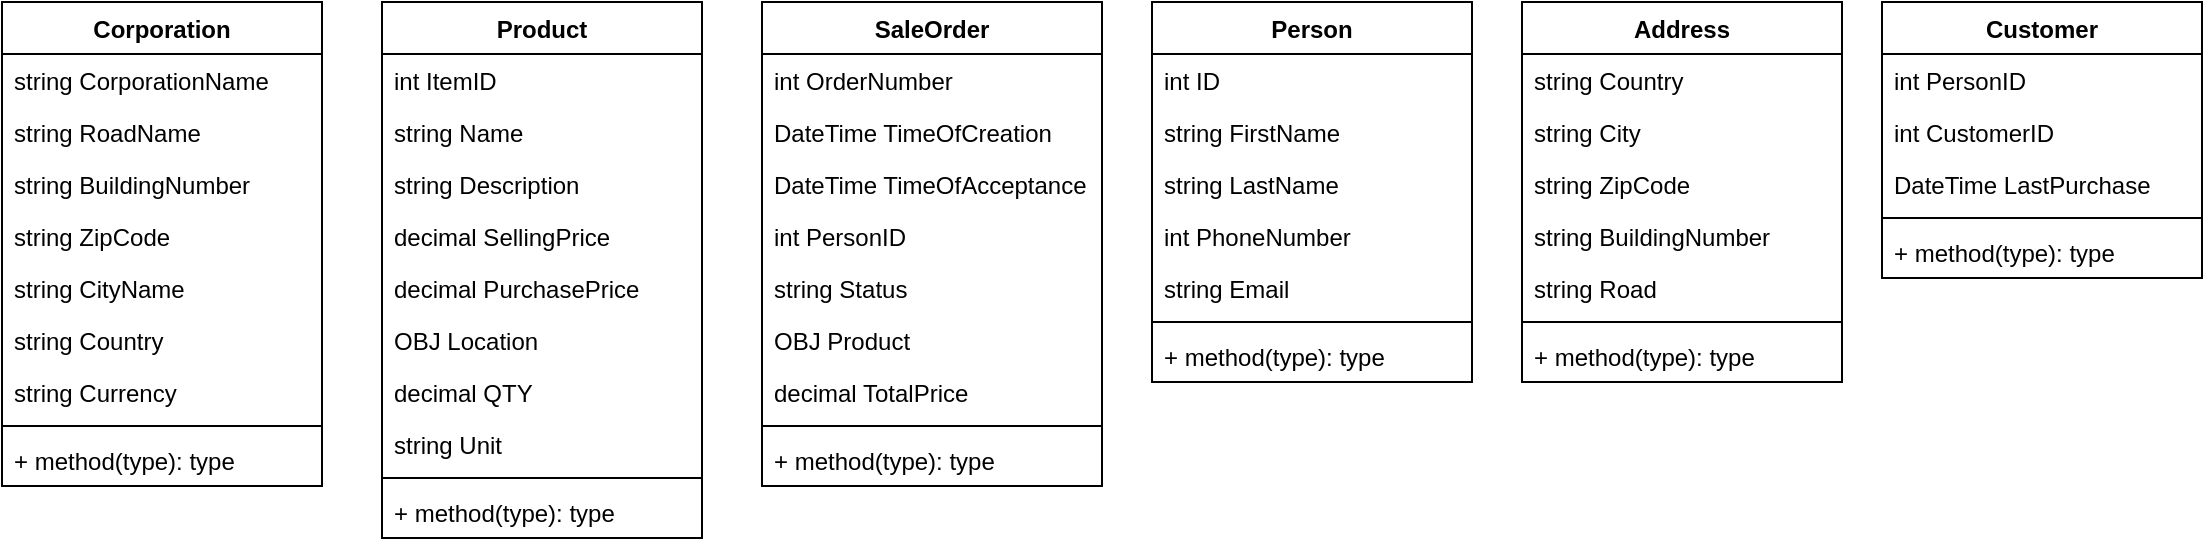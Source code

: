 <mxfile>
    <diagram name="Page-1" id="e7e014a7-5840-1c2e-5031-d8a46d1fe8dd">
        <mxGraphModel dx="821" dy="368" grid="1" gridSize="10" guides="1" tooltips="1" connect="1" arrows="1" fold="1" page="1" pageScale="1" pageWidth="1169" pageHeight="826" background="none" math="0" shadow="0">
            <root>
                <mxCell id="0"/>
                <mxCell id="1" parent="0"/>
                <mxCell id="sadiETQcaKYxQHdvcYxY-53" value="Customer" style="swimlane;fontStyle=1;align=center;verticalAlign=top;childLayout=stackLayout;horizontal=1;startSize=26;horizontalStack=0;resizeParent=1;resizeParentMax=0;resizeLast=0;collapsible=1;marginBottom=0;" parent="1" vertex="1">
                    <mxGeometry x="950" y="10" width="160" height="138" as="geometry"/>
                </mxCell>
                <mxCell id="sadiETQcaKYxQHdvcYxY-54" value="int PersonID" style="text;strokeColor=none;fillColor=none;align=left;verticalAlign=top;spacingLeft=4;spacingRight=4;overflow=hidden;rotatable=0;points=[[0,0.5],[1,0.5]];portConstraint=eastwest;" parent="sadiETQcaKYxQHdvcYxY-53" vertex="1">
                    <mxGeometry y="26" width="160" height="26" as="geometry"/>
                </mxCell>
                <mxCell id="sadiETQcaKYxQHdvcYxY-127" value="int CustomerID&#10;" style="text;strokeColor=none;fillColor=none;align=left;verticalAlign=top;spacingLeft=4;spacingRight=4;overflow=hidden;rotatable=0;points=[[0,0.5],[1,0.5]];portConstraint=eastwest;" parent="sadiETQcaKYxQHdvcYxY-53" vertex="1">
                    <mxGeometry y="52" width="160" height="26" as="geometry"/>
                </mxCell>
                <mxCell id="sadiETQcaKYxQHdvcYxY-124" value="DateTime LastPurchase" style="text;strokeColor=none;fillColor=none;align=left;verticalAlign=top;spacingLeft=4;spacingRight=4;overflow=hidden;rotatable=0;points=[[0,0.5],[1,0.5]];portConstraint=eastwest;" parent="sadiETQcaKYxQHdvcYxY-53" vertex="1">
                    <mxGeometry y="78" width="160" height="26" as="geometry"/>
                </mxCell>
                <mxCell id="sadiETQcaKYxQHdvcYxY-55" value="" style="line;strokeWidth=1;fillColor=none;align=left;verticalAlign=middle;spacingTop=-1;spacingLeft=3;spacingRight=3;rotatable=0;labelPosition=right;points=[];portConstraint=eastwest;" parent="sadiETQcaKYxQHdvcYxY-53" vertex="1">
                    <mxGeometry y="104" width="160" height="8" as="geometry"/>
                </mxCell>
                <mxCell id="sadiETQcaKYxQHdvcYxY-56" value="+ method(type): type" style="text;strokeColor=none;fillColor=none;align=left;verticalAlign=top;spacingLeft=4;spacingRight=4;overflow=hidden;rotatable=0;points=[[0,0.5],[1,0.5]];portConstraint=eastwest;" parent="sadiETQcaKYxQHdvcYxY-53" vertex="1">
                    <mxGeometry y="112" width="160" height="26" as="geometry"/>
                </mxCell>
                <mxCell id="sadiETQcaKYxQHdvcYxY-61" value="SaleOrder" style="swimlane;fontStyle=1;align=center;verticalAlign=top;childLayout=stackLayout;horizontal=1;startSize=26;horizontalStack=0;resizeParent=1;resizeParentMax=0;resizeLast=0;collapsible=1;marginBottom=0;" parent="1" vertex="1">
                    <mxGeometry x="390" y="10" width="170" height="242" as="geometry"/>
                </mxCell>
                <mxCell id="sadiETQcaKYxQHdvcYxY-62" value="int OrderNumber" style="text;strokeColor=none;fillColor=none;align=left;verticalAlign=top;spacingLeft=4;spacingRight=4;overflow=hidden;rotatable=0;points=[[0,0.5],[1,0.5]];portConstraint=eastwest;" parent="sadiETQcaKYxQHdvcYxY-61" vertex="1">
                    <mxGeometry y="26" width="170" height="26" as="geometry"/>
                </mxCell>
                <mxCell id="sadiETQcaKYxQHdvcYxY-99" value="DateTime TimeOfCreation" style="text;strokeColor=none;fillColor=none;align=left;verticalAlign=top;spacingLeft=4;spacingRight=4;overflow=hidden;rotatable=0;points=[[0,0.5],[1,0.5]];portConstraint=eastwest;" parent="sadiETQcaKYxQHdvcYxY-61" vertex="1">
                    <mxGeometry y="52" width="170" height="26" as="geometry"/>
                </mxCell>
                <mxCell id="sadiETQcaKYxQHdvcYxY-100" value="DateTime TimeOfAcceptance" style="text;strokeColor=none;fillColor=none;align=left;verticalAlign=top;spacingLeft=4;spacingRight=4;overflow=hidden;rotatable=0;points=[[0,0.5],[1,0.5]];portConstraint=eastwest;" parent="sadiETQcaKYxQHdvcYxY-61" vertex="1">
                    <mxGeometry y="78" width="170" height="26" as="geometry"/>
                </mxCell>
                <mxCell id="sadiETQcaKYxQHdvcYxY-101" value="int PersonID" style="text;strokeColor=none;fillColor=none;align=left;verticalAlign=top;spacingLeft=4;spacingRight=4;overflow=hidden;rotatable=0;points=[[0,0.5],[1,0.5]];portConstraint=eastwest;" parent="sadiETQcaKYxQHdvcYxY-61" vertex="1">
                    <mxGeometry y="104" width="170" height="26" as="geometry"/>
                </mxCell>
                <mxCell id="sadiETQcaKYxQHdvcYxY-102" value="string Status" style="text;strokeColor=none;fillColor=none;align=left;verticalAlign=top;spacingLeft=4;spacingRight=4;overflow=hidden;rotatable=0;points=[[0,0.5],[1,0.5]];portConstraint=eastwest;" parent="sadiETQcaKYxQHdvcYxY-61" vertex="1">
                    <mxGeometry y="130" width="170" height="26" as="geometry"/>
                </mxCell>
                <mxCell id="sadiETQcaKYxQHdvcYxY-128" value="OBJ Product" style="text;strokeColor=none;fillColor=none;align=left;verticalAlign=top;spacingLeft=4;spacingRight=4;overflow=hidden;rotatable=0;points=[[0,0.5],[1,0.5]];portConstraint=eastwest;" parent="sadiETQcaKYxQHdvcYxY-61" vertex="1">
                    <mxGeometry y="156" width="170" height="26" as="geometry"/>
                </mxCell>
                <mxCell id="sadiETQcaKYxQHdvcYxY-129" value="decimal TotalPrice" style="text;strokeColor=none;fillColor=none;align=left;verticalAlign=top;spacingLeft=4;spacingRight=4;overflow=hidden;rotatable=0;points=[[0,0.5],[1,0.5]];portConstraint=eastwest;" parent="sadiETQcaKYxQHdvcYxY-61" vertex="1">
                    <mxGeometry y="182" width="170" height="26" as="geometry"/>
                </mxCell>
                <mxCell id="sadiETQcaKYxQHdvcYxY-63" value="" style="line;strokeWidth=1;fillColor=none;align=left;verticalAlign=middle;spacingTop=-1;spacingLeft=3;spacingRight=3;rotatable=0;labelPosition=right;points=[];portConstraint=eastwest;" parent="sadiETQcaKYxQHdvcYxY-61" vertex="1">
                    <mxGeometry y="208" width="170" height="8" as="geometry"/>
                </mxCell>
                <mxCell id="sadiETQcaKYxQHdvcYxY-64" value="+ method(type): type" style="text;strokeColor=none;fillColor=none;align=left;verticalAlign=top;spacingLeft=4;spacingRight=4;overflow=hidden;rotatable=0;points=[[0,0.5],[1,0.5]];portConstraint=eastwest;" parent="sadiETQcaKYxQHdvcYxY-61" vertex="1">
                    <mxGeometry y="216" width="170" height="26" as="geometry"/>
                </mxCell>
                <mxCell id="sadiETQcaKYxQHdvcYxY-69" value="Address" style="swimlane;fontStyle=1;align=center;verticalAlign=top;childLayout=stackLayout;horizontal=1;startSize=26;horizontalStack=0;resizeParent=1;resizeParentMax=0;resizeLast=0;collapsible=1;marginBottom=0;" parent="1" vertex="1">
                    <mxGeometry x="770" y="10" width="160" height="190" as="geometry"/>
                </mxCell>
                <mxCell id="sadiETQcaKYxQHdvcYxY-118" value="string Country" style="text;strokeColor=none;fillColor=none;align=left;verticalAlign=top;spacingLeft=4;spacingRight=4;overflow=hidden;rotatable=0;points=[[0,0.5],[1,0.5]];portConstraint=eastwest;" parent="sadiETQcaKYxQHdvcYxY-69" vertex="1">
                    <mxGeometry y="26" width="160" height="26" as="geometry"/>
                </mxCell>
                <mxCell id="sadiETQcaKYxQHdvcYxY-117" value="string City" style="text;strokeColor=none;fillColor=none;align=left;verticalAlign=top;spacingLeft=4;spacingRight=4;overflow=hidden;rotatable=0;points=[[0,0.5],[1,0.5]];portConstraint=eastwest;" parent="sadiETQcaKYxQHdvcYxY-69" vertex="1">
                    <mxGeometry y="52" width="160" height="26" as="geometry"/>
                </mxCell>
                <mxCell id="sadiETQcaKYxQHdvcYxY-116" value="string ZipCode" style="text;strokeColor=none;fillColor=none;align=left;verticalAlign=top;spacingLeft=4;spacingRight=4;overflow=hidden;rotatable=0;points=[[0,0.5],[1,0.5]];portConstraint=eastwest;" parent="sadiETQcaKYxQHdvcYxY-69" vertex="1">
                    <mxGeometry y="78" width="160" height="26" as="geometry"/>
                </mxCell>
                <mxCell id="sadiETQcaKYxQHdvcYxY-115" value="string BuildingNumber" style="text;strokeColor=none;fillColor=none;align=left;verticalAlign=top;spacingLeft=4;spacingRight=4;overflow=hidden;rotatable=0;points=[[0,0.5],[1,0.5]];portConstraint=eastwest;" parent="sadiETQcaKYxQHdvcYxY-69" vertex="1">
                    <mxGeometry y="104" width="160" height="26" as="geometry"/>
                </mxCell>
                <mxCell id="sadiETQcaKYxQHdvcYxY-114" value="string Road" style="text;strokeColor=none;fillColor=none;align=left;verticalAlign=top;spacingLeft=4;spacingRight=4;overflow=hidden;rotatable=0;points=[[0,0.5],[1,0.5]];portConstraint=eastwest;" parent="sadiETQcaKYxQHdvcYxY-69" vertex="1">
                    <mxGeometry y="130" width="160" height="26" as="geometry"/>
                </mxCell>
                <mxCell id="sadiETQcaKYxQHdvcYxY-71" value="" style="line;strokeWidth=1;fillColor=none;align=left;verticalAlign=middle;spacingTop=-1;spacingLeft=3;spacingRight=3;rotatable=0;labelPosition=right;points=[];portConstraint=eastwest;" parent="sadiETQcaKYxQHdvcYxY-69" vertex="1">
                    <mxGeometry y="156" width="160" height="8" as="geometry"/>
                </mxCell>
                <mxCell id="sadiETQcaKYxQHdvcYxY-72" value="+ method(type): type" style="text;strokeColor=none;fillColor=none;align=left;verticalAlign=top;spacingLeft=4;spacingRight=4;overflow=hidden;rotatable=0;points=[[0,0.5],[1,0.5]];portConstraint=eastwest;" parent="sadiETQcaKYxQHdvcYxY-69" vertex="1">
                    <mxGeometry y="164" width="160" height="26" as="geometry"/>
                </mxCell>
                <mxCell id="sadiETQcaKYxQHdvcYxY-73" value="Person" style="swimlane;fontStyle=1;align=center;verticalAlign=top;childLayout=stackLayout;horizontal=1;startSize=26;horizontalStack=0;resizeParent=1;resizeParentMax=0;resizeLast=0;collapsible=1;marginBottom=0;" parent="1" vertex="1">
                    <mxGeometry x="585" y="10" width="160" height="190" as="geometry"/>
                </mxCell>
                <mxCell id="sadiETQcaKYxQHdvcYxY-108" value="int ID" style="text;strokeColor=none;fillColor=none;align=left;verticalAlign=top;spacingLeft=4;spacingRight=4;overflow=hidden;rotatable=0;points=[[0,0.5],[1,0.5]];portConstraint=eastwest;" parent="sadiETQcaKYxQHdvcYxY-73" vertex="1">
                    <mxGeometry y="26" width="160" height="26" as="geometry"/>
                </mxCell>
                <mxCell id="sadiETQcaKYxQHdvcYxY-126" value="string FirstName" style="text;strokeColor=none;fillColor=none;align=left;verticalAlign=top;spacingLeft=4;spacingRight=4;overflow=hidden;rotatable=0;points=[[0,0.5],[1,0.5]];portConstraint=eastwest;" parent="sadiETQcaKYxQHdvcYxY-73" vertex="1">
                    <mxGeometry y="52" width="160" height="26" as="geometry"/>
                </mxCell>
                <mxCell id="sadiETQcaKYxQHdvcYxY-109" value="string LastName" style="text;strokeColor=none;fillColor=none;align=left;verticalAlign=top;spacingLeft=4;spacingRight=4;overflow=hidden;rotatable=0;points=[[0,0.5],[1,0.5]];portConstraint=eastwest;" parent="sadiETQcaKYxQHdvcYxY-73" vertex="1">
                    <mxGeometry y="78" width="160" height="26" as="geometry"/>
                </mxCell>
                <mxCell id="sadiETQcaKYxQHdvcYxY-111" value="int PhoneNumber" style="text;strokeColor=none;fillColor=none;align=left;verticalAlign=top;spacingLeft=4;spacingRight=4;overflow=hidden;rotatable=0;points=[[0,0.5],[1,0.5]];portConstraint=eastwest;" parent="sadiETQcaKYxQHdvcYxY-73" vertex="1">
                    <mxGeometry y="104" width="160" height="26" as="geometry"/>
                </mxCell>
                <mxCell id="sadiETQcaKYxQHdvcYxY-112" value="string Email" style="text;strokeColor=none;fillColor=none;align=left;verticalAlign=top;spacingLeft=4;spacingRight=4;overflow=hidden;rotatable=0;points=[[0,0.5],[1,0.5]];portConstraint=eastwest;" parent="sadiETQcaKYxQHdvcYxY-73" vertex="1">
                    <mxGeometry y="130" width="160" height="26" as="geometry"/>
                </mxCell>
                <mxCell id="sadiETQcaKYxQHdvcYxY-75" value="" style="line;strokeWidth=1;fillColor=none;align=left;verticalAlign=middle;spacingTop=-1;spacingLeft=3;spacingRight=3;rotatable=0;labelPosition=right;points=[];portConstraint=eastwest;" parent="sadiETQcaKYxQHdvcYxY-73" vertex="1">
                    <mxGeometry y="156" width="160" height="8" as="geometry"/>
                </mxCell>
                <mxCell id="sadiETQcaKYxQHdvcYxY-76" value="+ method(type): type" style="text;strokeColor=none;fillColor=none;align=left;verticalAlign=top;spacingLeft=4;spacingRight=4;overflow=hidden;rotatable=0;points=[[0,0.5],[1,0.5]];portConstraint=eastwest;" parent="sadiETQcaKYxQHdvcYxY-73" vertex="1">
                    <mxGeometry y="164" width="160" height="26" as="geometry"/>
                </mxCell>
                <mxCell id="sadiETQcaKYxQHdvcYxY-77" value="Product" style="swimlane;fontStyle=1;align=center;verticalAlign=top;childLayout=stackLayout;horizontal=1;startSize=26;horizontalStack=0;resizeParent=1;resizeParentMax=0;resizeLast=0;collapsible=1;marginBottom=0;" parent="1" vertex="1">
                    <mxGeometry x="200" y="10" width="160" height="268" as="geometry"/>
                </mxCell>
                <mxCell id="sadiETQcaKYxQHdvcYxY-78" value="int ItemID" style="text;strokeColor=none;fillColor=none;align=left;verticalAlign=top;spacingLeft=4;spacingRight=4;overflow=hidden;rotatable=0;points=[[0,0.5],[1,0.5]];portConstraint=eastwest;" parent="sadiETQcaKYxQHdvcYxY-77" vertex="1">
                    <mxGeometry y="26" width="160" height="26" as="geometry"/>
                </mxCell>
                <mxCell id="sadiETQcaKYxQHdvcYxY-92" value="string Name" style="text;strokeColor=none;fillColor=none;align=left;verticalAlign=top;spacingLeft=4;spacingRight=4;overflow=hidden;rotatable=0;points=[[0,0.5],[1,0.5]];portConstraint=eastwest;" parent="sadiETQcaKYxQHdvcYxY-77" vertex="1">
                    <mxGeometry y="52" width="160" height="26" as="geometry"/>
                </mxCell>
                <mxCell id="sadiETQcaKYxQHdvcYxY-93" value="string Description" style="text;strokeColor=none;fillColor=none;align=left;verticalAlign=top;spacingLeft=4;spacingRight=4;overflow=hidden;rotatable=0;points=[[0,0.5],[1,0.5]];portConstraint=eastwest;" parent="sadiETQcaKYxQHdvcYxY-77" vertex="1">
                    <mxGeometry y="78" width="160" height="26" as="geometry"/>
                </mxCell>
                <mxCell id="sadiETQcaKYxQHdvcYxY-94" value="decimal SellingPrice" style="text;strokeColor=none;fillColor=none;align=left;verticalAlign=top;spacingLeft=4;spacingRight=4;overflow=hidden;rotatable=0;points=[[0,0.5],[1,0.5]];portConstraint=eastwest;" parent="sadiETQcaKYxQHdvcYxY-77" vertex="1">
                    <mxGeometry y="104" width="160" height="26" as="geometry"/>
                </mxCell>
                <mxCell id="sadiETQcaKYxQHdvcYxY-95" value="decimal PurchasePrice" style="text;strokeColor=none;fillColor=none;align=left;verticalAlign=top;spacingLeft=4;spacingRight=4;overflow=hidden;rotatable=0;points=[[0,0.5],[1,0.5]];portConstraint=eastwest;" parent="sadiETQcaKYxQHdvcYxY-77" vertex="1">
                    <mxGeometry y="130" width="160" height="26" as="geometry"/>
                </mxCell>
                <mxCell id="sadiETQcaKYxQHdvcYxY-96" value="OBJ Location" style="text;strokeColor=none;fillColor=none;align=left;verticalAlign=top;spacingLeft=4;spacingRight=4;overflow=hidden;rotatable=0;points=[[0,0.5],[1,0.5]];portConstraint=eastwest;" parent="sadiETQcaKYxQHdvcYxY-77" vertex="1">
                    <mxGeometry y="156" width="160" height="26" as="geometry"/>
                </mxCell>
                <mxCell id="sadiETQcaKYxQHdvcYxY-97" value="decimal QTY " style="text;strokeColor=none;fillColor=none;align=left;verticalAlign=top;spacingLeft=4;spacingRight=4;overflow=hidden;rotatable=0;points=[[0,0.5],[1,0.5]];portConstraint=eastwest;" parent="sadiETQcaKYxQHdvcYxY-77" vertex="1">
                    <mxGeometry y="182" width="160" height="26" as="geometry"/>
                </mxCell>
                <mxCell id="sadiETQcaKYxQHdvcYxY-98" value="string Unit" style="text;strokeColor=none;fillColor=none;align=left;verticalAlign=top;spacingLeft=4;spacingRight=4;overflow=hidden;rotatable=0;points=[[0,0.5],[1,0.5]];portConstraint=eastwest;" parent="sadiETQcaKYxQHdvcYxY-77" vertex="1">
                    <mxGeometry y="208" width="160" height="26" as="geometry"/>
                </mxCell>
                <mxCell id="sadiETQcaKYxQHdvcYxY-79" value="" style="line;strokeWidth=1;fillColor=none;align=left;verticalAlign=middle;spacingTop=-1;spacingLeft=3;spacingRight=3;rotatable=0;labelPosition=right;points=[];portConstraint=eastwest;" parent="sadiETQcaKYxQHdvcYxY-77" vertex="1">
                    <mxGeometry y="234" width="160" height="8" as="geometry"/>
                </mxCell>
                <mxCell id="sadiETQcaKYxQHdvcYxY-80" value="+ method(type): type" style="text;strokeColor=none;fillColor=none;align=left;verticalAlign=top;spacingLeft=4;spacingRight=4;overflow=hidden;rotatable=0;points=[[0,0.5],[1,0.5]];portConstraint=eastwest;" parent="sadiETQcaKYxQHdvcYxY-77" vertex="1">
                    <mxGeometry y="242" width="160" height="26" as="geometry"/>
                </mxCell>
                <mxCell id="sadiETQcaKYxQHdvcYxY-81" value="Corporation" style="swimlane;fontStyle=1;align=center;verticalAlign=top;childLayout=stackLayout;horizontal=1;startSize=26;horizontalStack=0;resizeParent=1;resizeParentMax=0;resizeLast=0;collapsible=1;marginBottom=0;" parent="1" vertex="1">
                    <mxGeometry x="10" y="10" width="160" height="242" as="geometry"/>
                </mxCell>
                <mxCell id="sadiETQcaKYxQHdvcYxY-82" value="string CorporationName" style="text;strokeColor=none;fillColor=none;align=left;verticalAlign=top;spacingLeft=4;spacingRight=4;overflow=hidden;rotatable=0;points=[[0,0.5],[1,0.5]];portConstraint=eastwest;" parent="sadiETQcaKYxQHdvcYxY-81" vertex="1">
                    <mxGeometry y="26" width="160" height="26" as="geometry"/>
                </mxCell>
                <mxCell id="sadiETQcaKYxQHdvcYxY-85" value="string RoadName" style="text;strokeColor=none;fillColor=none;align=left;verticalAlign=top;spacingLeft=4;spacingRight=4;overflow=hidden;rotatable=0;points=[[0,0.5],[1,0.5]];portConstraint=eastwest;" parent="sadiETQcaKYxQHdvcYxY-81" vertex="1">
                    <mxGeometry y="52" width="160" height="26" as="geometry"/>
                </mxCell>
                <mxCell id="sadiETQcaKYxQHdvcYxY-86" value="string BuildingNumber" style="text;strokeColor=none;fillColor=none;align=left;verticalAlign=top;spacingLeft=4;spacingRight=4;overflow=hidden;rotatable=0;points=[[0,0.5],[1,0.5]];portConstraint=eastwest;" parent="sadiETQcaKYxQHdvcYxY-81" vertex="1">
                    <mxGeometry y="78" width="160" height="26" as="geometry"/>
                </mxCell>
                <mxCell id="sadiETQcaKYxQHdvcYxY-87" value="string ZipCode&#10;" style="text;strokeColor=none;fillColor=none;align=left;verticalAlign=top;spacingLeft=4;spacingRight=4;overflow=hidden;rotatable=0;points=[[0,0.5],[1,0.5]];portConstraint=eastwest;" parent="sadiETQcaKYxQHdvcYxY-81" vertex="1">
                    <mxGeometry y="104" width="160" height="26" as="geometry"/>
                </mxCell>
                <mxCell id="sadiETQcaKYxQHdvcYxY-88" value="string CityName" style="text;strokeColor=none;fillColor=none;align=left;verticalAlign=top;spacingLeft=4;spacingRight=4;overflow=hidden;rotatable=0;points=[[0,0.5],[1,0.5]];portConstraint=eastwest;" parent="sadiETQcaKYxQHdvcYxY-81" vertex="1">
                    <mxGeometry y="130" width="160" height="26" as="geometry"/>
                </mxCell>
                <mxCell id="sadiETQcaKYxQHdvcYxY-91" value="string Country" style="text;strokeColor=none;fillColor=none;align=left;verticalAlign=top;spacingLeft=4;spacingRight=4;overflow=hidden;rotatable=0;points=[[0,0.5],[1,0.5]];portConstraint=eastwest;" parent="sadiETQcaKYxQHdvcYxY-81" vertex="1">
                    <mxGeometry y="156" width="160" height="26" as="geometry"/>
                </mxCell>
                <mxCell id="sadiETQcaKYxQHdvcYxY-89" value="string Currency" style="text;strokeColor=none;fillColor=none;align=left;verticalAlign=top;spacingLeft=4;spacingRight=4;overflow=hidden;rotatable=0;points=[[0,0.5],[1,0.5]];portConstraint=eastwest;" parent="sadiETQcaKYxQHdvcYxY-81" vertex="1">
                    <mxGeometry y="182" width="160" height="26" as="geometry"/>
                </mxCell>
                <mxCell id="sadiETQcaKYxQHdvcYxY-83" value="" style="line;strokeWidth=1;fillColor=none;align=left;verticalAlign=middle;spacingTop=-1;spacingLeft=3;spacingRight=3;rotatable=0;labelPosition=right;points=[];portConstraint=eastwest;" parent="sadiETQcaKYxQHdvcYxY-81" vertex="1">
                    <mxGeometry y="208" width="160" height="8" as="geometry"/>
                </mxCell>
                <mxCell id="sadiETQcaKYxQHdvcYxY-84" value="+ method(type): type" style="text;strokeColor=none;fillColor=none;align=left;verticalAlign=top;spacingLeft=4;spacingRight=4;overflow=hidden;rotatable=0;points=[[0,0.5],[1,0.5]];portConstraint=eastwest;" parent="sadiETQcaKYxQHdvcYxY-81" vertex="1">
                    <mxGeometry y="216" width="160" height="26" as="geometry"/>
                </mxCell>
            </root>
        </mxGraphModel>
    </diagram>
</mxfile>